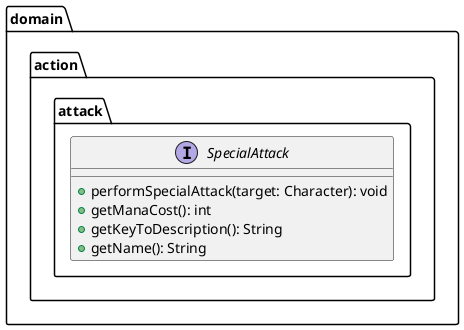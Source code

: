@startuml

package domain.action.attack {
  interface SpecialAttack {
    + performSpecialAttack(target: Character): void
    + getManaCost(): int
    + getKeyToDescription(): String
    + getName(): String
  }
}

@enduml
